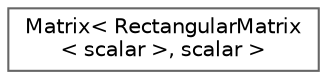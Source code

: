 digraph "Graphical Class Hierarchy"
{
 // LATEX_PDF_SIZE
  bgcolor="transparent";
  edge [fontname=Helvetica,fontsize=10,labelfontname=Helvetica,labelfontsize=10];
  node [fontname=Helvetica,fontsize=10,shape=box,height=0.2,width=0.4];
  rankdir="LR";
  Node0 [id="Node000000",label="Matrix\< RectangularMatrix\l\< scalar \>, scalar \>",height=0.2,width=0.4,color="grey40", fillcolor="white", style="filled",URL="$classFoam_1_1Matrix.html",tooltip=" "];
}
